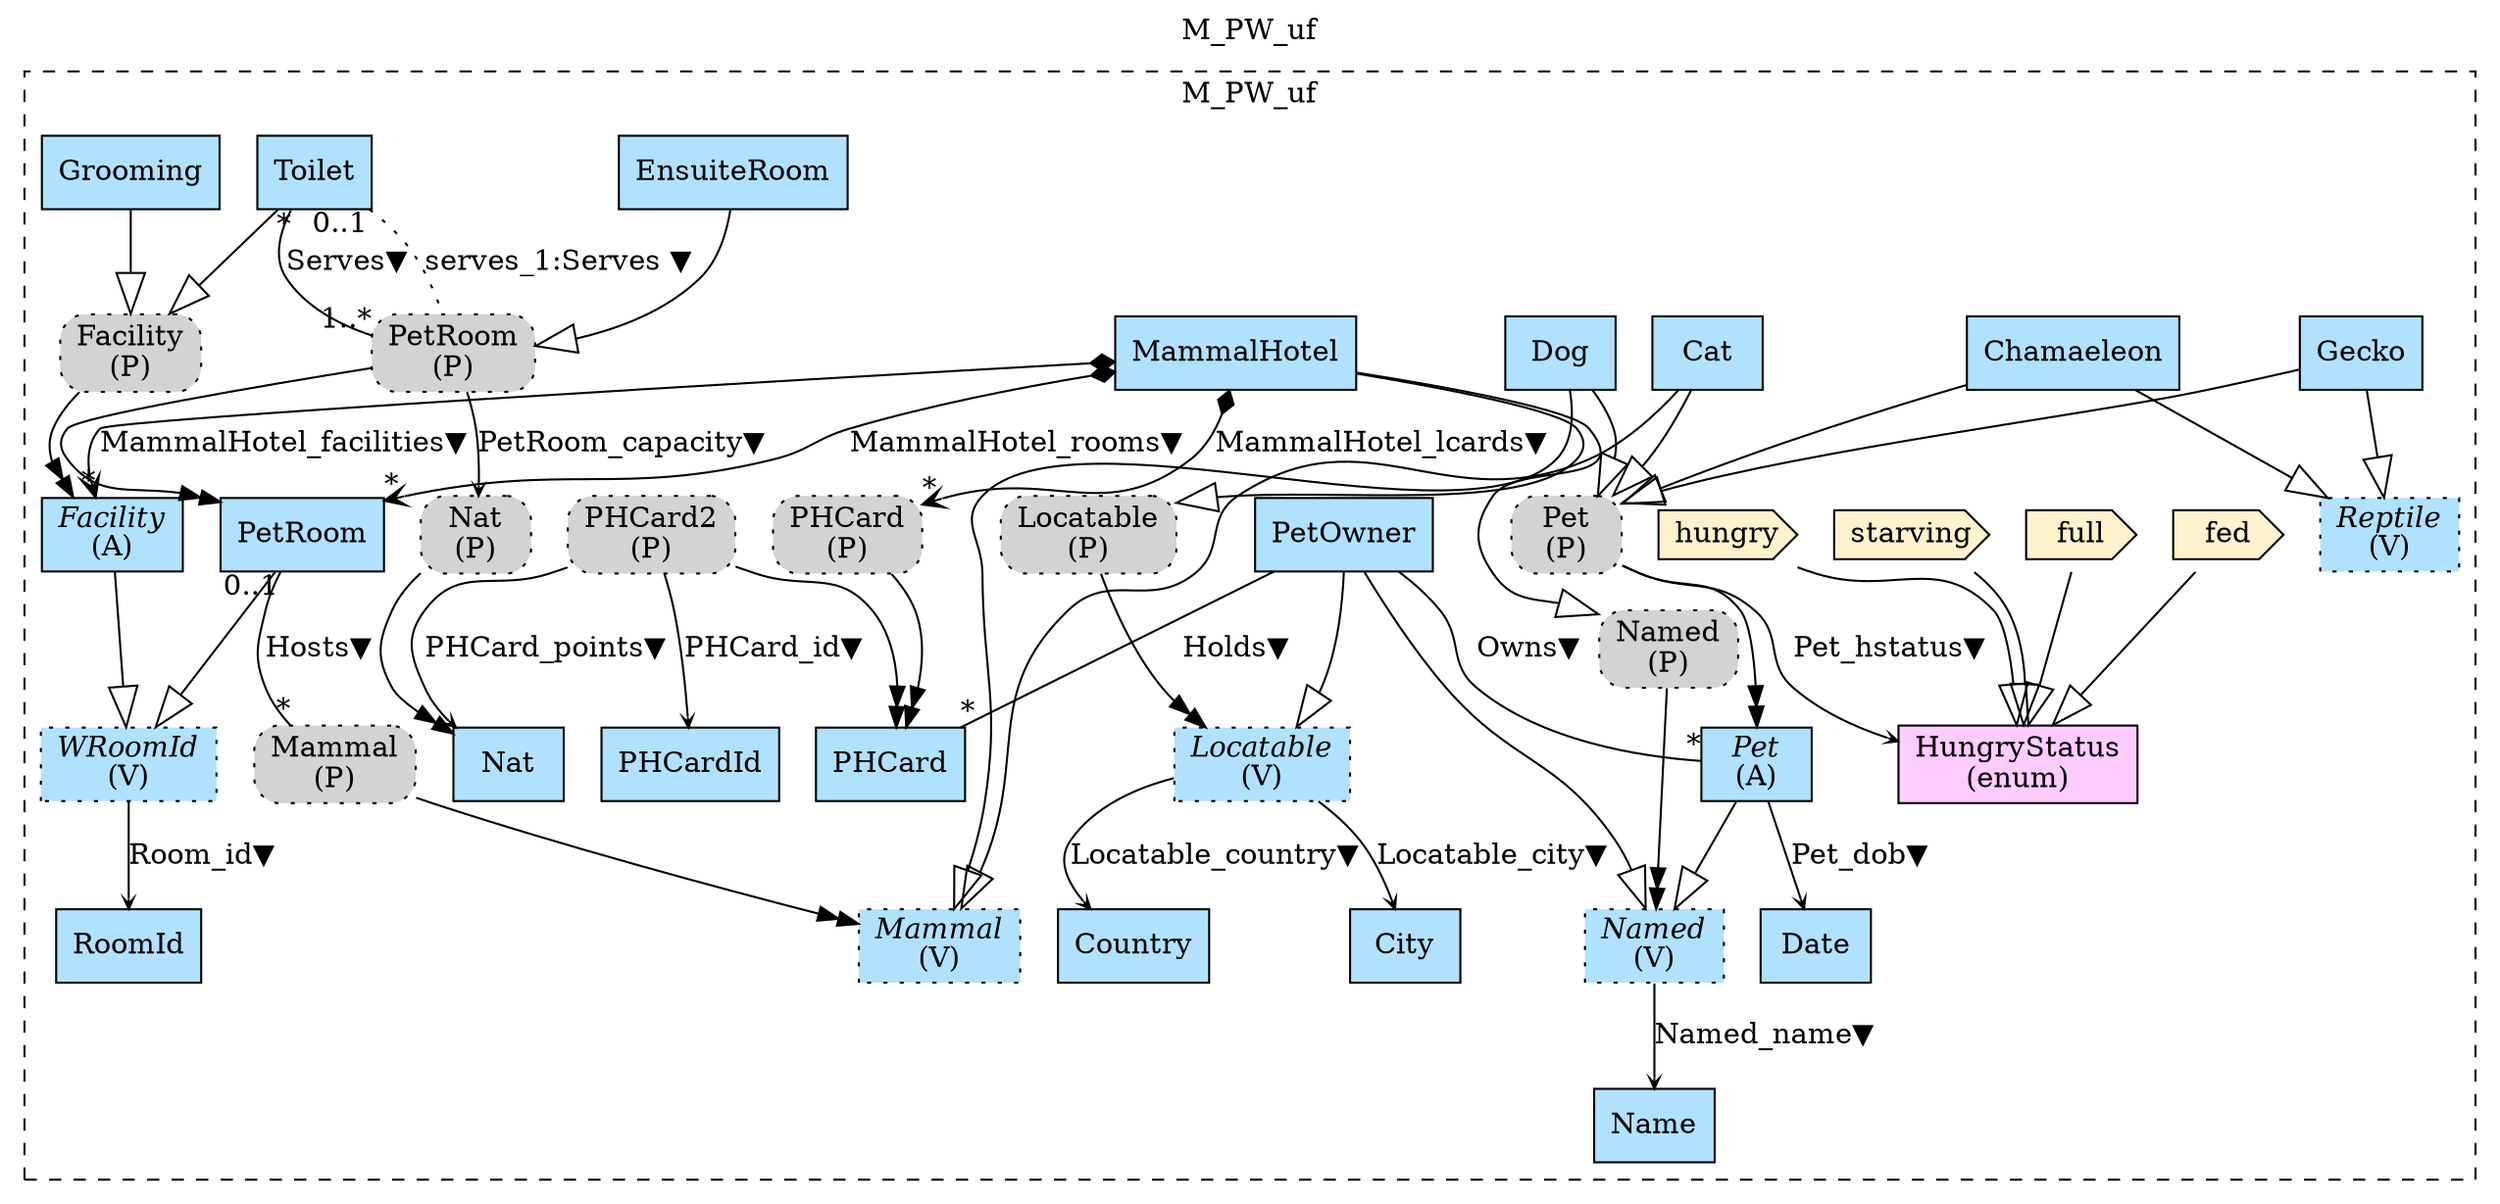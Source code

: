 digraph {graph[label=M_PW_uf,labelloc=tl,labelfontsize=12];
subgraph cluster_M_PW_uf{style=dashed;label=M_PW_uf;
"Name"[shape=record,fillcolor=lightskyblue1,style = filled,label="Name"];
"Country"[shape=record,fillcolor=lightskyblue1,style = filled,label="Country"];
"City"[shape=record,fillcolor=lightskyblue1,style = filled,label="City"];
"Date"[shape=record,fillcolor=lightskyblue1,style = filled,label="Date"];
"PHCard"[shape=record,fillcolor=lightskyblue1,style = filled,label="PHCard"];
"Pet"[shape=record,fillcolor=lightskyblue1,style = filled,label=<{<I>Pet</I><br/>(A)}>];
"Named"[shape=record,fillcolor=lightskyblue1,style ="filled,dotted",label=<{<I>Named</I><br/>(V)}>];
"PetOwner"[shape=record,fillcolor=lightskyblue1,style = filled,label="PetOwner"];
"Locatable"[shape=record,fillcolor=lightskyblue1,style ="filled,dotted",label=<{<I>Locatable</I><br/>(V)}>];
"starving"[shape=cds,fillcolor="#FFF2CC",style = filled,label="starving"];
"hungry"[shape=cds,fillcolor="#FFF2CC",style = filled,label="hungry"];
"fed"[shape=cds,fillcolor="#FFF2CC",style = filled,label="fed"];
"full"[shape=cds,fillcolor="#FFF2CC",style = filled,label="full"];
"HungryStatus"[shape=record,fillcolor="#FFCCFF",style = filled,label="HungryStatus\l(enum)"];
"PPet"[shape=box,fillcolor=lightgray,style ="rounded,filled,dotted",label=<Pet<br/>(P)>];
"Dog"[shape=record,fillcolor=lightskyblue1,style = filled,label="Dog"];
"Cat"[shape=record,fillcolor=lightskyblue1,style = filled,label="Cat"];
"Mammal"[shape=record,fillcolor=lightskyblue1,style ="filled,dotted",label=<{<I>Mammal</I><br/>(V)}>];
"Chamaeleon"[shape=record,fillcolor=lightskyblue1,style = filled,label="Chamaeleon"];
"Gecko"[shape=record,fillcolor=lightskyblue1,style = filled,label="Gecko"];
"Reptile"[shape=record,fillcolor=lightskyblue1,style ="filled,dotted",label=<{<I>Reptile</I><br/>(V)}>];
"PPHCard"[shape=box,fillcolor=lightgray,style ="rounded,filled,dotted",label=<PHCard<br/>(P)>];
"PMammal"[shape=box,fillcolor=lightgray,style ="rounded,filled,dotted",label=<Mammal<br/>(P)>];
"RoomId"[shape=record,fillcolor=lightskyblue1,style = filled,label="RoomId"];
"PNamed"[shape=box,fillcolor=lightgray,style ="rounded,filled,dotted",label=<Named<br/>(P)>];
"MammalHotel"[shape=record,fillcolor=lightskyblue1,style = filled,label="MammalHotel"];
"PLocatable"[shape=box,fillcolor=lightgray,style ="rounded,filled,dotted",label=<Locatable<br/>(P)>];
"PetRoom"[shape=record,fillcolor=lightskyblue1,style = filled,label="PetRoom"];
"Facility"[shape=record,fillcolor=lightskyblue1,style = filled,label=<{<I>Facility</I><br/>(A)}>];
"WRoomId"[shape=record,fillcolor=lightskyblue1,style ="filled,dotted",label=<{<I>WRoomId</I><br/>(V)}>];
"Nat"[shape=record,fillcolor=lightskyblue1,style = filled,label="Nat"];
"PPHCard2"[shape=box,fillcolor=lightgray,style ="rounded,filled,dotted",label=<PHCard2<br/>(P)>];
"PHCardId"[shape=record,fillcolor=lightskyblue1,style = filled,label="PHCardId"];
"PNat"[shape=box,fillcolor=lightgray,style ="rounded,filled,dotted",label=<Nat<br/>(P)>];
"EnsuiteRoom"[shape=record,fillcolor=lightskyblue1,style = filled,label="EnsuiteRoom"];
"PPetRoom"[shape=box,fillcolor=lightgray,style ="rounded,filled,dotted",label=<PetRoom<br/>(P)>];
"Toilet"[shape=record,fillcolor=lightskyblue1,style = filled,label="Toilet"];
"Grooming"[shape=record,fillcolor=lightskyblue1,style = filled,label="Grooming"];
"PFacility"[shape=box,fillcolor=lightgray,style ="rounded,filled,dotted",label=<Facility<br/>(P)>];

"Named"->"Name"[label="Named_name▼",arrowhead=vee,headlabel="",arrowsize=.5];
"Locatable"->"Country"[label="Locatable_country▼",arrowhead=vee,headlabel="",arrowsize=.5];
"Locatable"->"City"[label="Locatable_city▼",arrowhead=vee,headlabel="",arrowsize=.5];
"Pet"->"Date"[label="Pet_dob▼",arrowhead=vee,headlabel="",arrowsize=.5];
"PetOwner"->"Pet"[label="Owns▼",dir=none,taillabel="",headlabel="*"];
"PetOwner"->"PHCard"[label="Holds▼",dir=none,taillabel="",headlabel="*"];
"Pet"->"Named"[arrowhead=onormal,arrowsize=2.0];
"PetOwner"->"Named"[arrowhead=onormal,arrowsize=2.0];
"PetOwner"->"Locatable"[arrowhead=onormal,arrowsize=2.0];
"starving"->"HungryStatus"[arrowhead=onormal,arrowsize=2.0];
"hungry"->"HungryStatus"[arrowhead=onormal,arrowsize=2.0];
"fed"->"HungryStatus"[arrowhead=onormal,arrowsize=2.0];
"full"->"HungryStatus"[arrowhead=onormal,arrowsize=2.0];
"PPet"->"HungryStatus"[label="Pet_hstatus▼",arrowhead=vee,headlabel="",arrowsize=.5];
"Dog"->"PPet"[arrowhead=onormal,arrowsize=2.0];
"Cat"->"PPet"[arrowhead=onormal,arrowsize=2.0];
"Chamaeleon"->"PPet"[arrowhead=onormal,arrowsize=2.0];
"Gecko"->"PPet"[arrowhead=onormal,arrowsize=2.0];
"Dog"->"Mammal"[arrowhead=onormal,arrowsize=2.0];
"Cat"->"Mammal"[arrowhead=onormal,arrowsize=2.0];
"Chamaeleon"->"Reptile"[arrowhead=onormal,arrowsize=2.0];
"Gecko"->"Reptile"[arrowhead=onormal,arrowsize=2.0];
"MammalHotel"->"PetRoom"[label="MammalHotel_rooms▼",arrowhead=vee,arrowtail=diamond,dir=both,headlabel="*"];
"MammalHotel"->"Facility"[label="MammalHotel_facilities▼",arrowhead=vee,arrowtail=diamond,dir=both,headlabel="*"];
"MammalHotel"->"PPHCard"[label="MammalHotel_lcards▼",arrowhead=vee,arrowtail=diamond,dir=both,headlabel="*"];
"PetRoom"->"PMammal"[label="Hosts▼",dir=none,taillabel="0..1",headlabel="*"];
"WRoomId"->"RoomId"[label="Room_id▼",arrowhead=vee,headlabel="",arrowsize=.5];
"MammalHotel"->"PNamed"[arrowhead=onormal,arrowsize=2.0];
"MammalHotel"->"PLocatable"[arrowhead=onormal,arrowsize=2.0];
"PetRoom"->"WRoomId"[arrowhead=onormal,arrowsize=2.0];
"Facility"->"WRoomId"[arrowhead=onormal,arrowsize=2.0];
"PPHCard2"->"Nat"[label="PHCard_points▼",arrowhead=vee,headlabel="",arrowsize=.5];
"PPHCard2"->"PHCardId"[label="PHCard_id▼",arrowhead=vee,headlabel="",arrowsize=.5];
"PPetRoom"->"PNat"[label="PetRoom_capacity▼",arrowhead=vee,headlabel="",arrowsize=.5];
"Toilet"->"PPetRoom"[label="Serves▼",dir=none,taillabel="*",headlabel="1..*"];
"Toilet"->"PPetRoom"[label="serves_1:Serves ▼",dir=none,taillabel="0..1",headlabel="",style=dotted];
"EnsuiteRoom"->"PPetRoom"[arrowhead=onormal,arrowsize=2.0];
"Toilet"->"PFacility"[arrowhead=onormal,arrowsize=2.0];
"Grooming"->"PFacility"[arrowhead=onormal,arrowsize=2.0];

}
"PPet"->"Pet"[arrowhead=normalnormal];
"PMammal"->"Mammal"[arrowhead=normalnormal];
"PNamed"->"Named"[arrowhead=normalnormal];
"PPHCard"->"PHCard"[arrowhead=normalnormal];
"PLocatable"->"Locatable"[arrowhead=normalnormal];
"PPHCard2"->"PHCard"[arrowhead=normalnormal];
"PFacility"->"Facility"[arrowhead=normalnormal];
"PPetRoom"->"PetRoom"[arrowhead=normalnormal];
"PNat"->"Nat"[arrowhead=normalnormal];
}